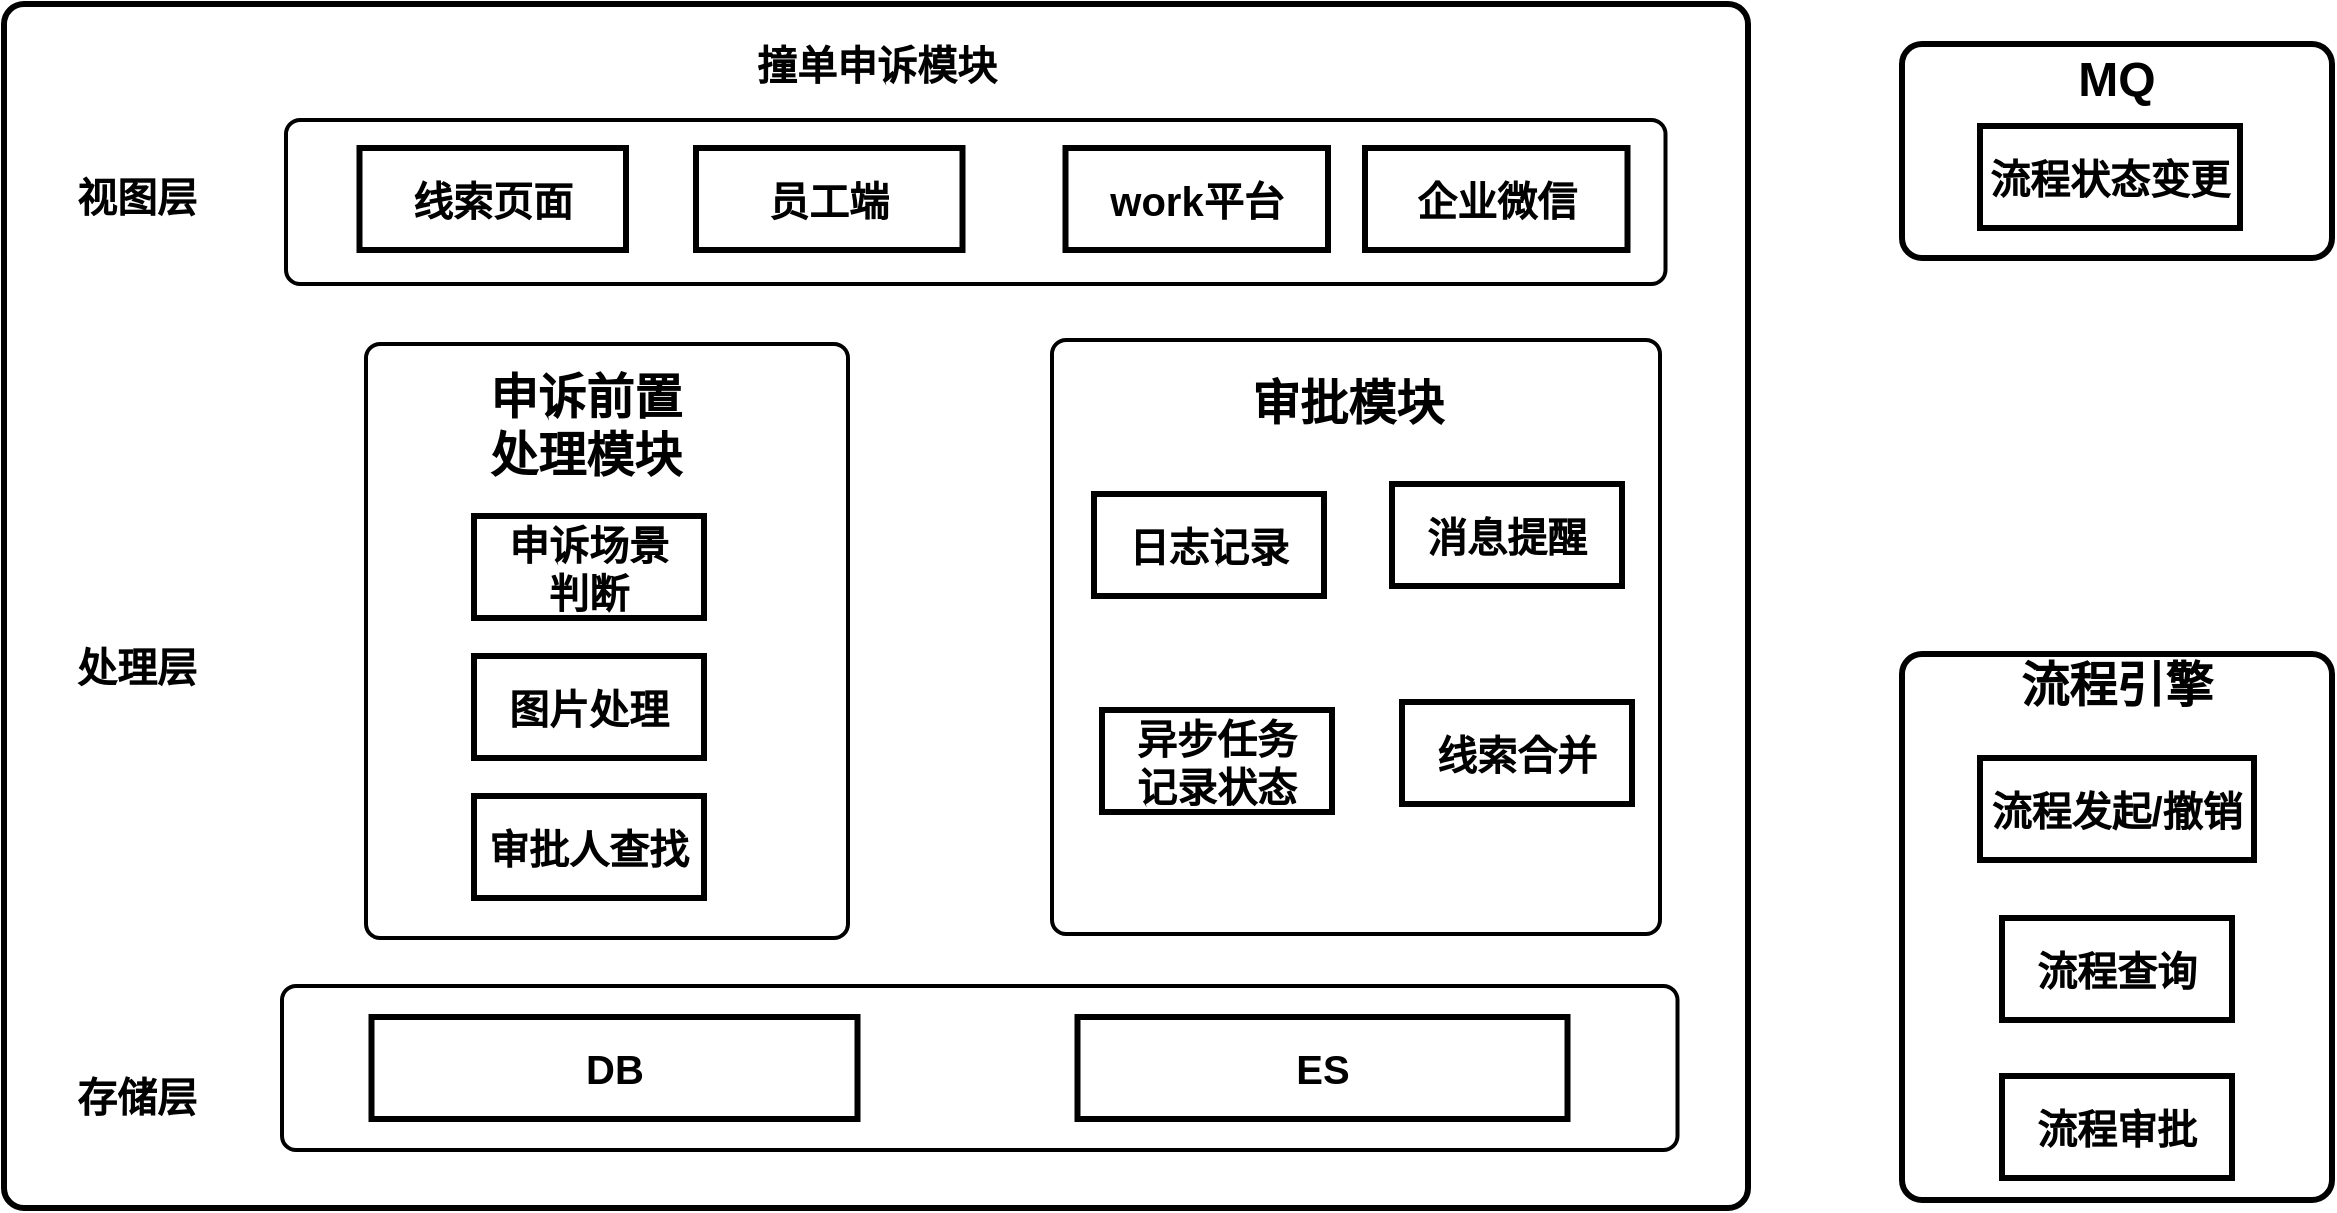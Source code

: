 <mxfile version="24.0.2" type="github">
  <diagram name="第 1 页" id="2wSL_ujX2RWrNQeLZlG_">
    <mxGraphModel dx="2267" dy="882" grid="0" gridSize="10" guides="1" tooltips="1" connect="1" arrows="1" fold="1" page="0" pageScale="1" pageWidth="1400" pageHeight="850" math="0" shadow="0">
      <root>
        <mxCell id="0" />
        <mxCell id="1" parent="0" />
        <mxCell id="T7n9L5t_mj-feWoLTKtX-6" value="" style="points=[[0.25,0,0],[0.5,0,0],[0.75,0,0],[1,0.25,0],[1,0.5,0],[1,0.75,0],[0.75,1,0],[0.5,1,0],[0.25,1,0],[0,0.75,0],[0,0.5,0],[0,0.25,0]];shape=mxgraph.bpmn.task;whiteSpace=wrap;rectStyle=rounded;size=10;html=1;container=1;expand=0;collapsible=0;taskMarker=abstract;strokeWidth=3;fontStyle=1" parent="1" vertex="1">
          <mxGeometry x="-491" y="69" width="872" height="602" as="geometry" />
        </mxCell>
        <mxCell id="T7n9L5t_mj-feWoLTKtX-9" value="&lt;font style=&quot;font-size: 20px;&quot;&gt;撞单申诉模块&lt;/font&gt;" style="text;html=1;align=center;verticalAlign=middle;whiteSpace=wrap;rounded=0;fontSize=16;fontStyle=1" parent="T7n9L5t_mj-feWoLTKtX-6" vertex="1">
          <mxGeometry x="369.687" y="15" width="132.626" height="30" as="geometry" />
        </mxCell>
        <mxCell id="Ij1xMhcyQtGhrM88gtjV-13" value="&lt;font style=&quot;font-size: 20px;&quot;&gt;存储层&lt;/font&gt;" style="text;html=1;align=center;verticalAlign=middle;whiteSpace=wrap;rounded=0;fontSize=16;fontStyle=1" vertex="1" parent="T7n9L5t_mj-feWoLTKtX-6">
          <mxGeometry x="-0.003" y="531" width="132.626" height="30" as="geometry" />
        </mxCell>
        <mxCell id="Ij1xMhcyQtGhrM88gtjV-12" value="&lt;font style=&quot;font-size: 20px;&quot;&gt;处理层&lt;/font&gt;" style="text;html=1;align=center;verticalAlign=middle;whiteSpace=wrap;rounded=0;fontSize=16;fontStyle=1" vertex="1" parent="T7n9L5t_mj-feWoLTKtX-6">
          <mxGeometry x="-0.003" y="316" width="132.626" height="30" as="geometry" />
        </mxCell>
        <mxCell id="Ij1xMhcyQtGhrM88gtjV-11" value="&lt;font style=&quot;font-size: 20px;&quot;&gt;视图层&lt;/font&gt;" style="text;html=1;align=center;verticalAlign=middle;whiteSpace=wrap;rounded=0;fontSize=16;fontStyle=1" vertex="1" parent="T7n9L5t_mj-feWoLTKtX-6">
          <mxGeometry x="-0.003" y="81" width="132.626" height="30" as="geometry" />
        </mxCell>
        <mxCell id="T7n9L5t_mj-feWoLTKtX-43" value="" style="rounded=1;whiteSpace=wrap;html=1;absoluteArcSize=1;arcSize=14;strokeWidth=2;fontStyle=1" parent="1" vertex="1">
          <mxGeometry x="-352" y="560" width="697.75" height="82" as="geometry" />
        </mxCell>
        <mxCell id="T7n9L5t_mj-feWoLTKtX-37" value="" style="rounded=1;whiteSpace=wrap;html=1;absoluteArcSize=1;arcSize=14;strokeWidth=2;fontStyle=1" parent="1" vertex="1">
          <mxGeometry x="33" y="237" width="304" height="297" as="geometry" />
        </mxCell>
        <mxCell id="T7n9L5t_mj-feWoLTKtX-7" value="" style="points=[[0.25,0,0],[0.5,0,0],[0.75,0,0],[1,0.25,0],[1,0.5,0],[1,0.75,0],[0.75,1,0],[0.5,1,0],[0.25,1,0],[0,0.75,0],[0,0.5,0],[0,0.25,0]];shape=mxgraph.bpmn.task;whiteSpace=wrap;rectStyle=rounded;size=10;html=1;container=1;expand=0;collapsible=0;taskMarker=abstract;strokeWidth=3;fontStyle=1" parent="1" vertex="1">
          <mxGeometry x="458" y="394" width="215" height="273" as="geometry" />
        </mxCell>
        <mxCell id="T7n9L5t_mj-feWoLTKtX-8" value="&lt;font style=&quot;font-size: 24px;&quot;&gt;流程引擎&lt;/font&gt;" style="text;html=1;align=center;verticalAlign=middle;whiteSpace=wrap;rounded=0;fontSize=24;strokeWidth=3;fontStyle=1" parent="T7n9L5t_mj-feWoLTKtX-7" vertex="1">
          <mxGeometry x="51" y="9" width="113" height="13.6" as="geometry" />
        </mxCell>
        <mxCell id="T7n9L5t_mj-feWoLTKtX-10" value="流程发起/撤销" style="rounded=0;whiteSpace=wrap;html=1;strokeWidth=3;fontSize=20;fontStyle=1" parent="T7n9L5t_mj-feWoLTKtX-7" vertex="1">
          <mxGeometry x="39" y="52" width="137" height="51" as="geometry" />
        </mxCell>
        <mxCell id="T7n9L5t_mj-feWoLTKtX-11" value="流程查询" style="rounded=0;whiteSpace=wrap;html=1;strokeWidth=3;fontSize=20;fontStyle=1" parent="T7n9L5t_mj-feWoLTKtX-7" vertex="1">
          <mxGeometry x="50" y="132" width="115" height="51" as="geometry" />
        </mxCell>
        <mxCell id="T7n9L5t_mj-feWoLTKtX-12" value="流程审批" style="rounded=0;whiteSpace=wrap;html=1;strokeWidth=3;fontSize=20;fontStyle=1" parent="T7n9L5t_mj-feWoLTKtX-7" vertex="1">
          <mxGeometry x="50" y="211" width="115" height="51" as="geometry" />
        </mxCell>
        <mxCell id="T7n9L5t_mj-feWoLTKtX-23" value="" style="points=[[0.25,0,0],[0.5,0,0],[0.75,0,0],[1,0.25,0],[1,0.5,0],[1,0.75,0],[0.75,1,0],[0.5,1,0],[0.25,1,0],[0,0.75,0],[0,0.5,0],[0,0.25,0]];shape=mxgraph.bpmn.task;whiteSpace=wrap;rectStyle=rounded;size=10;html=1;container=1;expand=0;collapsible=0;taskMarker=abstract;strokeWidth=3;fontSize=20;fontStyle=1" parent="1" vertex="1">
          <mxGeometry x="458" y="89" width="215" height="107" as="geometry" />
        </mxCell>
        <mxCell id="T7n9L5t_mj-feWoLTKtX-24" value="&lt;font style=&quot;font-size: 24px;&quot;&gt;MQ&lt;/font&gt;" style="text;html=1;align=center;verticalAlign=middle;whiteSpace=wrap;rounded=0;fontSize=24;strokeWidth=3;fontStyle=1" parent="T7n9L5t_mj-feWoLTKtX-23" vertex="1">
          <mxGeometry x="70" y="15.672" width="75" height="5.332" as="geometry" />
        </mxCell>
        <mxCell id="T7n9L5t_mj-feWoLTKtX-25" value="&lt;font style=&quot;font-size: 20px;&quot;&gt;流程状态变更&lt;/font&gt;" style="rounded=0;whiteSpace=wrap;html=1;strokeWidth=3;fontSize=20;fontStyle=1" parent="T7n9L5t_mj-feWoLTKtX-23" vertex="1">
          <mxGeometry x="39" y="41" width="130" height="51" as="geometry" />
        </mxCell>
        <mxCell id="T7n9L5t_mj-feWoLTKtX-33" value="" style="rounded=1;whiteSpace=wrap;html=1;absoluteArcSize=1;arcSize=14;strokeWidth=2;fontStyle=1" parent="1" vertex="1">
          <mxGeometry x="-310" y="239" width="241" height="297" as="geometry" />
        </mxCell>
        <mxCell id="T7n9L5t_mj-feWoLTKtX-34" value="&lt;font style=&quot;font-size: 24px;&quot;&gt;申诉前置&lt;/font&gt;&lt;div style=&quot;font-size: 24px;&quot;&gt;&lt;font style=&quot;font-size: 24px;&quot;&gt;处理模块&lt;/font&gt;&lt;/div&gt;" style="text;html=1;align=center;verticalAlign=middle;whiteSpace=wrap;rounded=0;fontSize=24;fontStyle=1" parent="1" vertex="1">
          <mxGeometry x="-262.25" y="265" width="123.5" height="30" as="geometry" />
        </mxCell>
        <mxCell id="T7n9L5t_mj-feWoLTKtX-36" value="申诉场景&lt;div style=&quot;font-size: 20px;&quot;&gt;判断&lt;/div&gt;" style="rounded=0;whiteSpace=wrap;html=1;strokeWidth=3;fontSize=20;fontStyle=1" parent="1" vertex="1">
          <mxGeometry x="-256" y="325.0" width="115" height="51" as="geometry" />
        </mxCell>
        <mxCell id="T7n9L5t_mj-feWoLTKtX-30" value="图片处理" style="rounded=0;whiteSpace=wrap;html=1;strokeWidth=3;fontSize=20;fontStyle=1" parent="1" vertex="1">
          <mxGeometry x="-256" y="395" width="115" height="51" as="geometry" />
        </mxCell>
        <mxCell id="T7n9L5t_mj-feWoLTKtX-31" value="审批人查找" style="rounded=0;whiteSpace=wrap;html=1;strokeWidth=3;fontSize=20;fontStyle=1" parent="1" vertex="1">
          <mxGeometry x="-256" y="465" width="115" height="51" as="geometry" />
        </mxCell>
        <mxCell id="T7n9L5t_mj-feWoLTKtX-39" value="消息提醒" style="rounded=0;whiteSpace=wrap;html=1;strokeWidth=3;fontSize=20;fontStyle=1" parent="1" vertex="1">
          <mxGeometry x="203" y="309" width="115" height="51" as="geometry" />
        </mxCell>
        <mxCell id="T7n9L5t_mj-feWoLTKtX-38" value="日志记录" style="rounded=0;whiteSpace=wrap;html=1;strokeWidth=3;fontSize=20;fontStyle=1" parent="1" vertex="1">
          <mxGeometry x="54" y="314" width="115" height="51" as="geometry" />
        </mxCell>
        <mxCell id="T7n9L5t_mj-feWoLTKtX-41" value="异步任务&lt;div style=&quot;font-size: 20px;&quot;&gt;记录状态&lt;/div&gt;" style="rounded=0;whiteSpace=wrap;html=1;strokeWidth=3;fontSize=20;fontStyle=1" parent="1" vertex="1">
          <mxGeometry x="58" y="422" width="115" height="51" as="geometry" />
        </mxCell>
        <mxCell id="T7n9L5t_mj-feWoLTKtX-42" value="线索合并" style="rounded=0;whiteSpace=wrap;html=1;strokeWidth=3;fontSize=20;fontStyle=1" parent="1" vertex="1">
          <mxGeometry x="208" y="418" width="115" height="51" as="geometry" />
        </mxCell>
        <mxCell id="T7n9L5t_mj-feWoLTKtX-40" value="&lt;font style=&quot;font-size: 24px;&quot;&gt;审批&lt;/font&gt;&lt;span style=&quot;font-size: 24px; background-color: initial;&quot;&gt;模块&lt;/span&gt;" style="text;html=1;align=center;verticalAlign=middle;whiteSpace=wrap;rounded=0;fontSize=24;fontStyle=1" parent="1" vertex="1">
          <mxGeometry x="118.75" y="254" width="123.5" height="30" as="geometry" />
        </mxCell>
        <mxCell id="T7n9L5t_mj-feWoLTKtX-45" value="DB" style="rounded=0;whiteSpace=wrap;html=1;strokeWidth=3;fontSize=20;fontStyle=1" parent="1" vertex="1">
          <mxGeometry x="-307.25" y="575.5" width="243" height="51" as="geometry" />
        </mxCell>
        <mxCell id="T7n9L5t_mj-feWoLTKtX-44" value="ES" style="rounded=0;whiteSpace=wrap;html=1;strokeWidth=3;fontSize=20;fontStyle=1" parent="1" vertex="1">
          <mxGeometry x="45.75" y="575.5" width="245" height="51" as="geometry" />
        </mxCell>
        <mxCell id="Ij1xMhcyQtGhrM88gtjV-5" value="" style="rounded=1;whiteSpace=wrap;html=1;absoluteArcSize=1;arcSize=14;strokeWidth=2;fontStyle=1" vertex="1" parent="1">
          <mxGeometry x="-350" y="127" width="689.75" height="82" as="geometry" />
        </mxCell>
        <mxCell id="Ij1xMhcyQtGhrM88gtjV-6" value="线索页面" style="rounded=0;whiteSpace=wrap;html=1;strokeWidth=3;fontSize=20;fontStyle=1;flipH=1;" vertex="1" parent="1">
          <mxGeometry x="-313.25" y="141" width="133.25" height="51" as="geometry" />
        </mxCell>
        <mxCell id="Ij1xMhcyQtGhrM88gtjV-7" value="work平台" style="rounded=0;whiteSpace=wrap;html=1;strokeWidth=3;fontSize=20;fontStyle=1;flipH=1;" vertex="1" parent="1">
          <mxGeometry x="39.75" y="141" width="131.25" height="51" as="geometry" />
        </mxCell>
        <mxCell id="Ij1xMhcyQtGhrM88gtjV-8" value="员工端" style="rounded=0;whiteSpace=wrap;html=1;strokeWidth=3;fontSize=20;fontStyle=1;flipH=1;" vertex="1" parent="1">
          <mxGeometry x="-145" y="141" width="133.25" height="51" as="geometry" />
        </mxCell>
        <mxCell id="Ij1xMhcyQtGhrM88gtjV-9" value="企业微信" style="rounded=0;whiteSpace=wrap;html=1;strokeWidth=3;fontSize=20;fontStyle=1;flipH=1;" vertex="1" parent="1">
          <mxGeometry x="189.5" y="141" width="131.25" height="51" as="geometry" />
        </mxCell>
      </root>
    </mxGraphModel>
  </diagram>
</mxfile>

